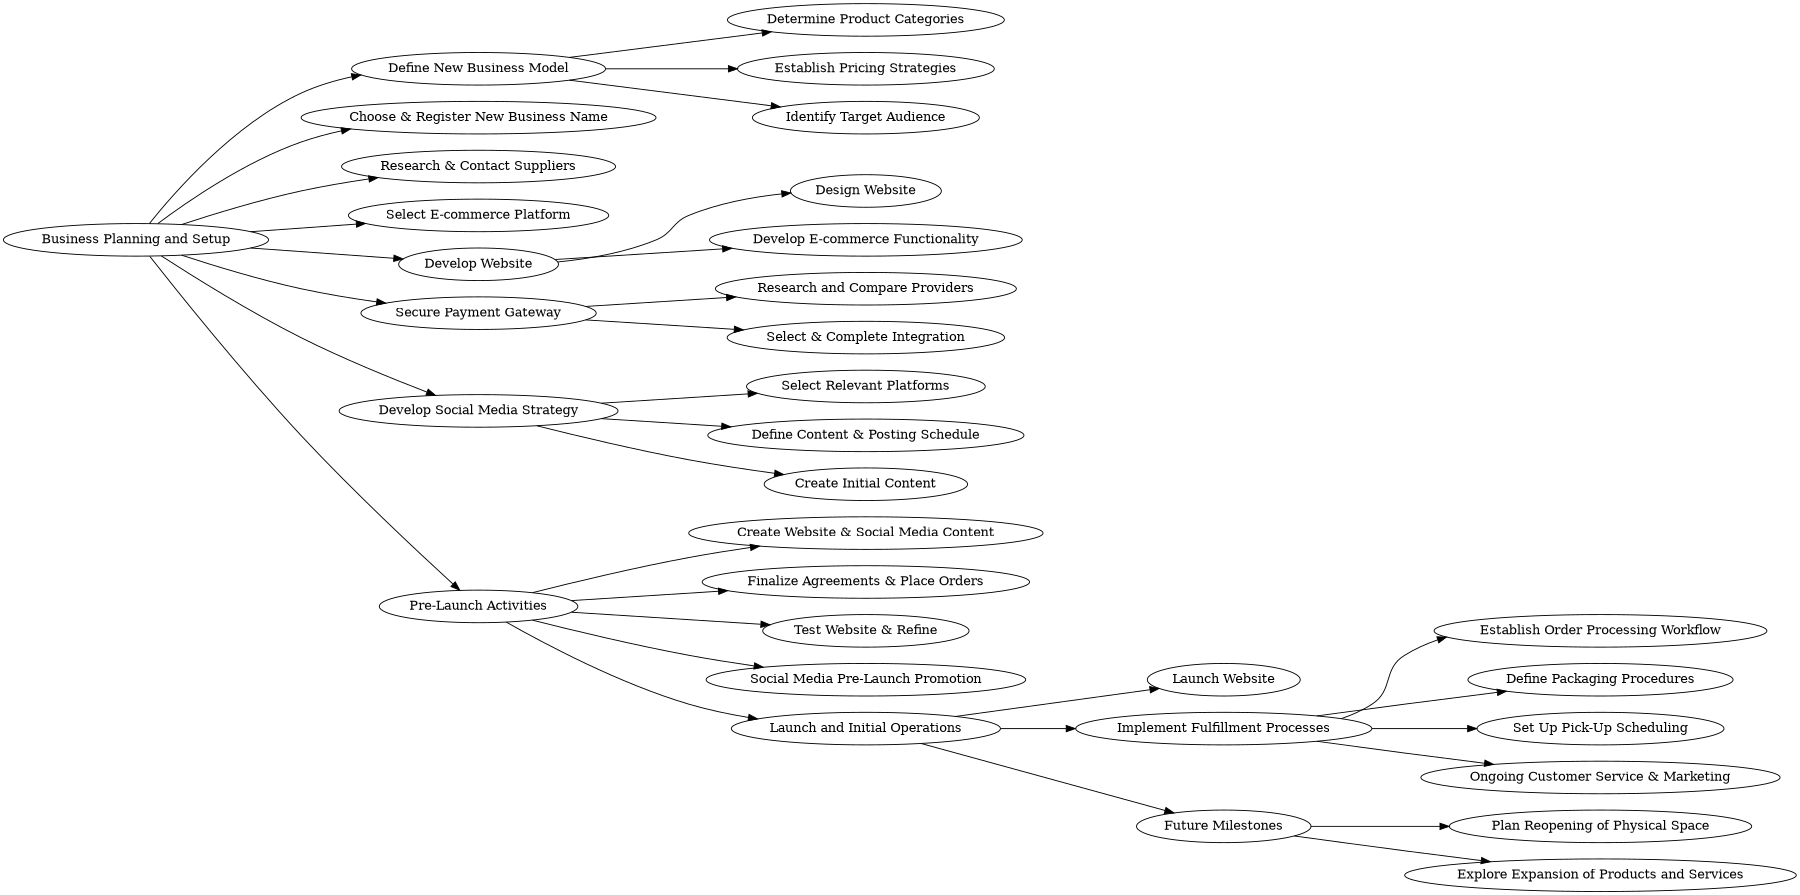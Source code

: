 // Business Setup Flowchart
digraph {
	rankdir=LR size=12
	1 [label="Business Planning and Setup"]
	1.1 [label="Define New Business Model"]
	"1.1.1" [label="Determine Product Categories"]
	"1.1.2" [label="Establish Pricing Strategies"]
	"1.1.3" [label="Identify Target Audience"]
	1.2 [label="Choose & Register New Business Name"]
	1.3 [label="Research & Contact Suppliers"]
	1.4 [label="Select E-commerce Platform"]
	1.5 [label="Develop Website"]
	"1.5.1" [label="Design Website"]
	"1.5.2" [label="Develop E-commerce Functionality"]
	1.6 [label="Secure Payment Gateway"]
	"1.6.1" [label="Research and Compare Providers"]
	"1.6.2" [label="Select & Complete Integration"]
	1.7 [label="Develop Social Media Strategy"]
	"1.7.1" [label="Select Relevant Platforms"]
	"1.7.2" [label="Define Content & Posting Schedule"]
	"1.7.3" [label="Create Initial Content"]
	2 [label="Pre-Launch Activities"]
	2.1 [label="Create Website & Social Media Content"]
	2.2 [label="Finalize Agreements & Place Orders"]
	2.3 [label="Test Website & Refine"]
	2.4 [label="Social Media Pre-Launch Promotion"]
	3 [label="Launch and Initial Operations"]
	3.1 [label="Launch Website"]
	3.2 [label="Implement Fulfillment Processes"]
	"3.2.1" [label="Establish Order Processing Workflow"]
	"3.2.2" [label="Define Packaging Procedures"]
	"3.2.3" [label="Set Up Pick-Up Scheduling"]
	"3.2.4" [label="Ongoing Customer Service & Marketing"]
	4 [label="Future Milestones"]
	4.1 [label="Plan Reopening of Physical Space"]
	4.2 [label="Explore Expansion of Products and Services"]
	1 -> 1.1
	1.1 -> "1.1.1"
	1.1 -> "1.1.2"
	1.1 -> "1.1.3"
	1 -> 1.2
	1 -> 1.3
	1 -> 1.4
	1 -> 1.5
	1.5 -> "1.5.1"
	1.5 -> "1.5.2"
	1 -> 1.6
	1.6 -> "1.6.1"
	1.6 -> "1.6.2"
	1 -> 1.7
	1.7 -> "1.7.1"
	1.7 -> "1.7.2"
	1.7 -> "1.7.3"
	1 -> 2
	2 -> 2.1
	2 -> 2.2
	2 -> 2.3
	2 -> 2.4
	2 -> 3
	3 -> 3.1
	3 -> 3.2
	3.2 -> "3.2.1"
	3.2 -> "3.2.2"
	3.2 -> "3.2.3"
	3.2 -> "3.2.4"
	3 -> 4
	4 -> 4.1
	4 -> 4.2
}
